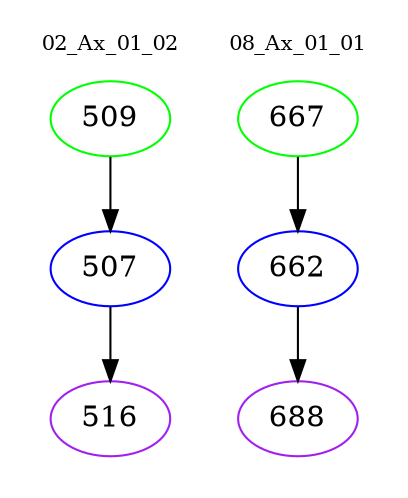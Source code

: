 digraph{
subgraph cluster_0 {
color = white
label = "02_Ax_01_02";
fontsize=10;
T0_509 [label="509", color="green"]
T0_509 -> T0_507 [color="black"]
T0_507 [label="507", color="blue"]
T0_507 -> T0_516 [color="black"]
T0_516 [label="516", color="purple"]
}
subgraph cluster_1 {
color = white
label = "08_Ax_01_01";
fontsize=10;
T1_667 [label="667", color="green"]
T1_667 -> T1_662 [color="black"]
T1_662 [label="662", color="blue"]
T1_662 -> T1_688 [color="black"]
T1_688 [label="688", color="purple"]
}
}

